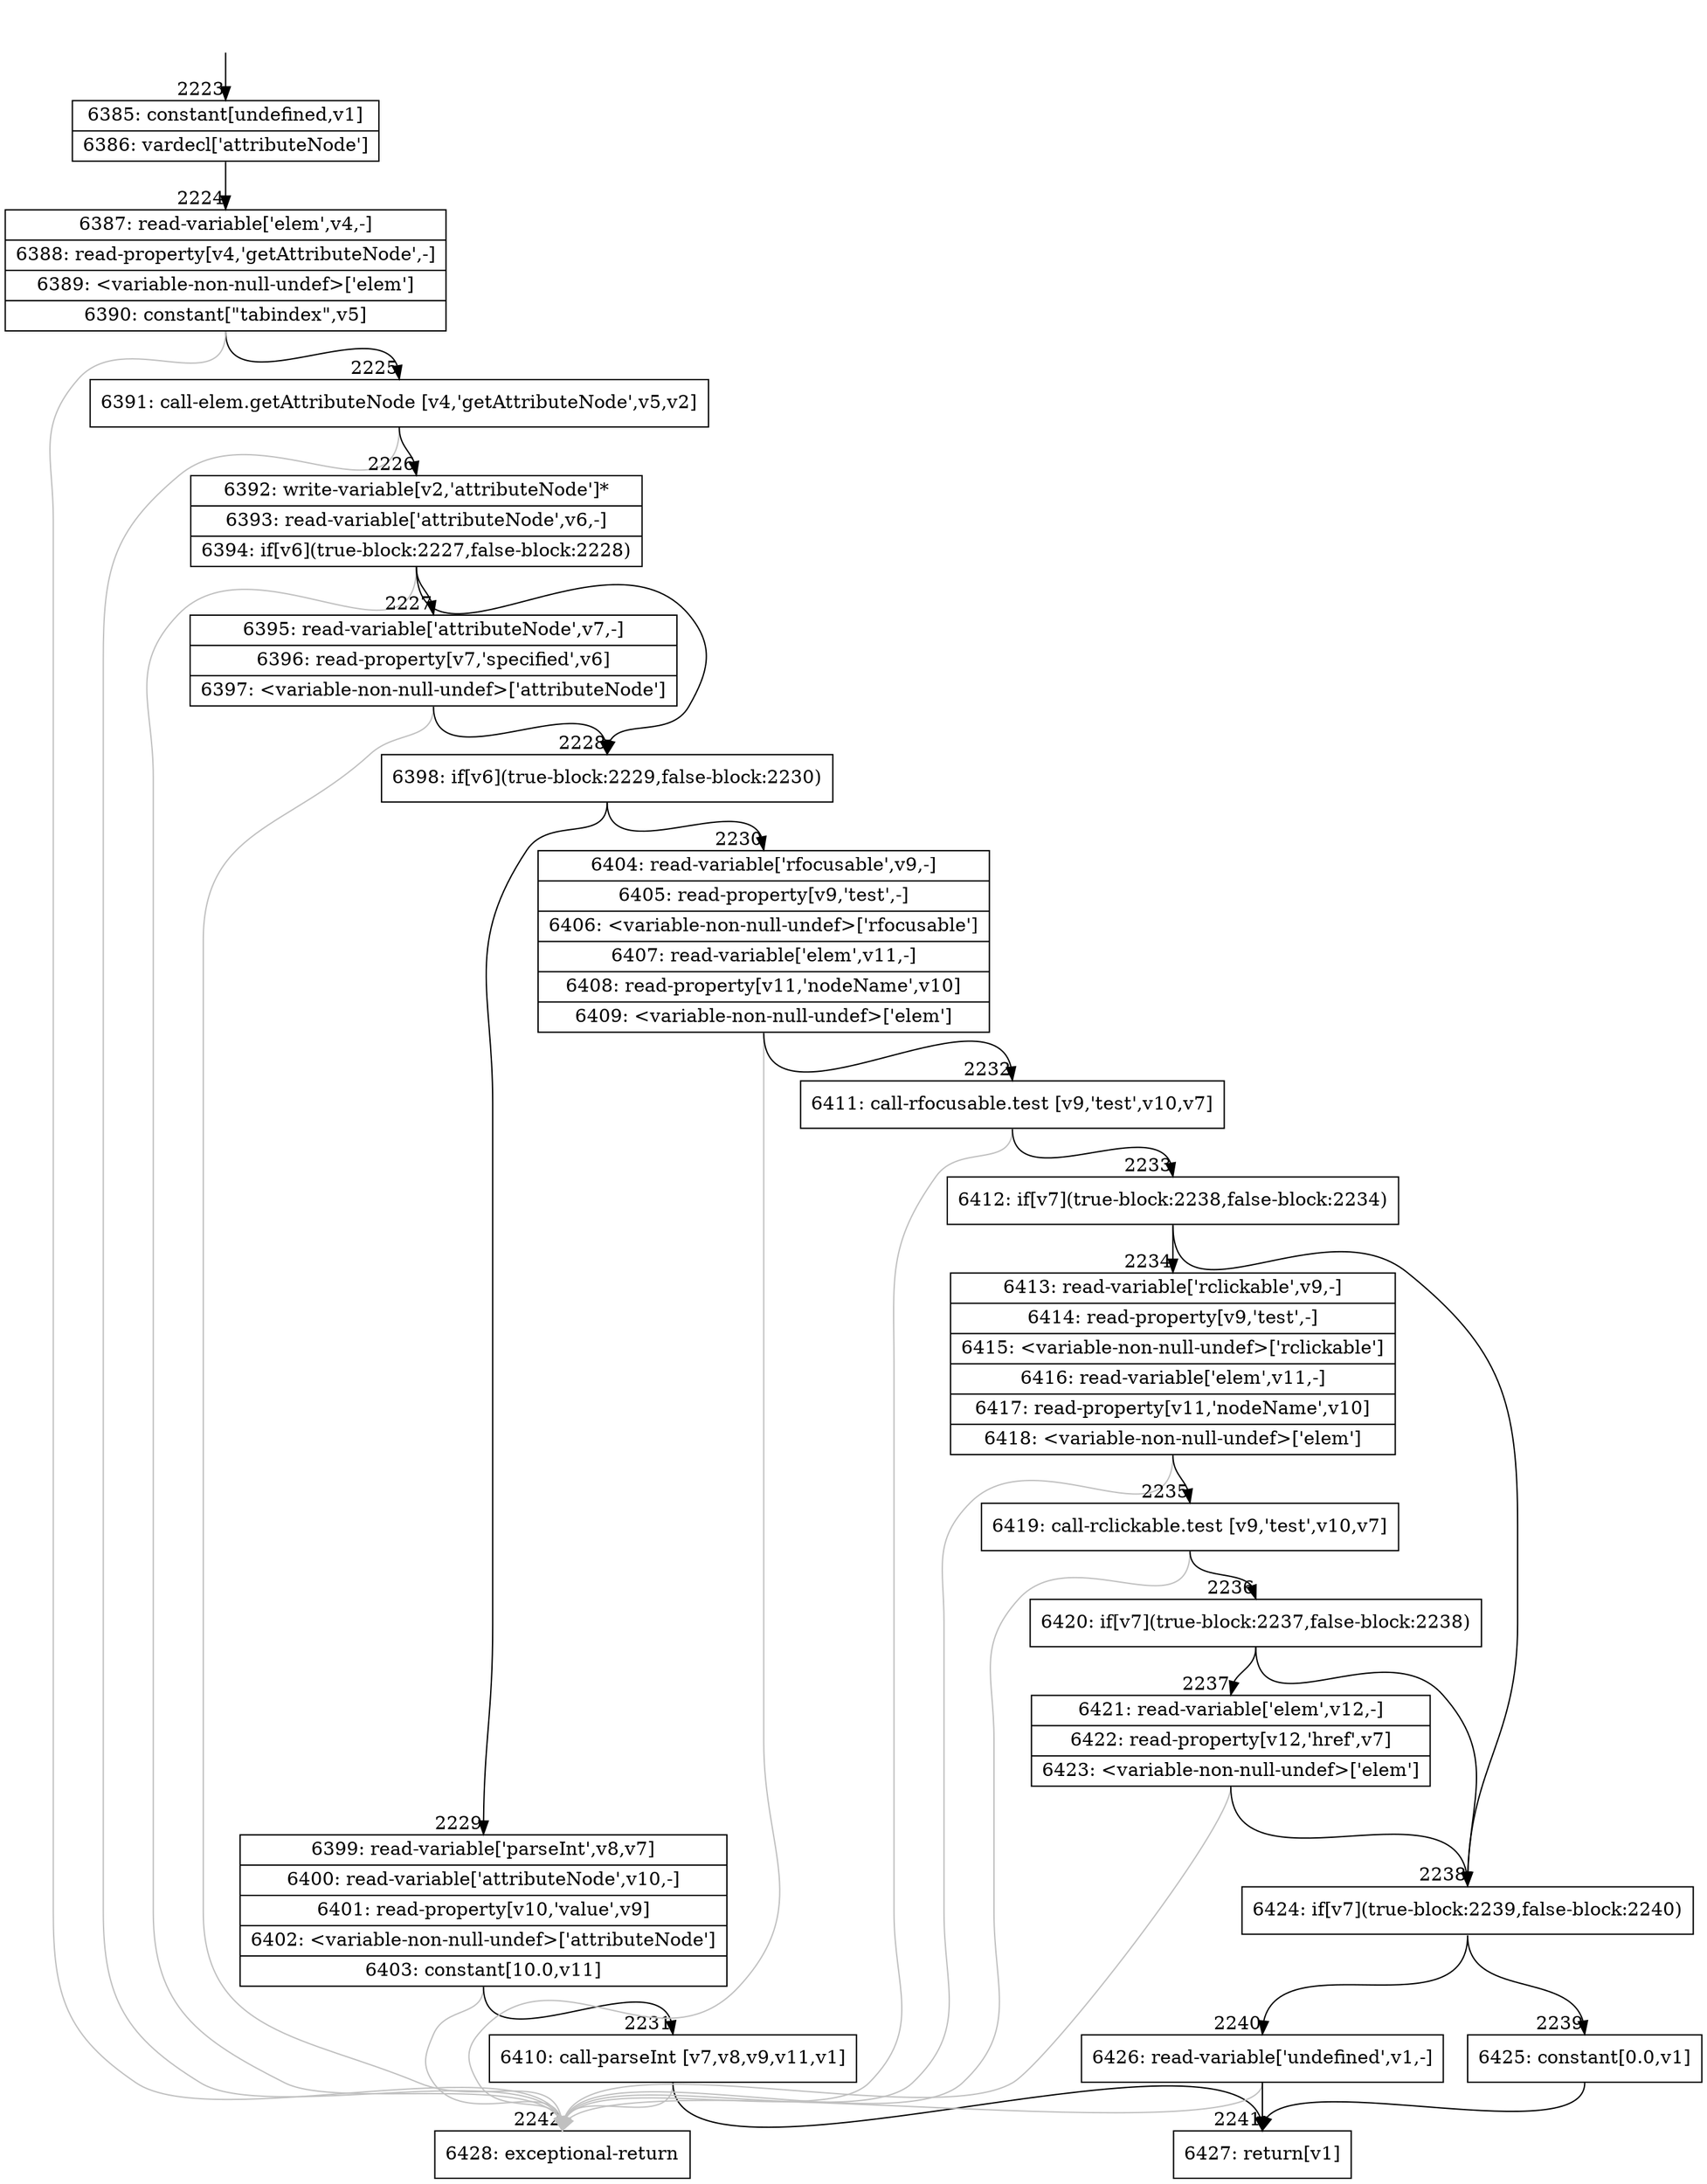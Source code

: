 digraph {
rankdir="TD"
BB_entry148[shape=none,label=""];
BB_entry148 -> BB2223 [tailport=s, headport=n, headlabel="    2223"]
BB2223 [shape=record label="{6385: constant[undefined,v1]|6386: vardecl['attributeNode']}" ] 
BB2223 -> BB2224 [tailport=s, headport=n, headlabel="      2224"]
BB2224 [shape=record label="{6387: read-variable['elem',v4,-]|6388: read-property[v4,'getAttributeNode',-]|6389: \<variable-non-null-undef\>['elem']|6390: constant[\"tabindex\",v5]}" ] 
BB2224 -> BB2225 [tailport=s, headport=n, headlabel="      2225"]
BB2224 -> BB2242 [tailport=s, headport=n, color=gray, headlabel="      2242"]
BB2225 [shape=record label="{6391: call-elem.getAttributeNode [v4,'getAttributeNode',v5,v2]}" ] 
BB2225 -> BB2226 [tailport=s, headport=n, headlabel="      2226"]
BB2225 -> BB2242 [tailport=s, headport=n, color=gray]
BB2226 [shape=record label="{6392: write-variable[v2,'attributeNode']*|6393: read-variable['attributeNode',v6,-]|6394: if[v6](true-block:2227,false-block:2228)}" ] 
BB2226 -> BB2228 [tailport=s, headport=n, headlabel="      2228"]
BB2226 -> BB2227 [tailport=s, headport=n, headlabel="      2227"]
BB2226 -> BB2242 [tailport=s, headport=n, color=gray]
BB2227 [shape=record label="{6395: read-variable['attributeNode',v7,-]|6396: read-property[v7,'specified',v6]|6397: \<variable-non-null-undef\>['attributeNode']}" ] 
BB2227 -> BB2228 [tailport=s, headport=n]
BB2227 -> BB2242 [tailport=s, headport=n, color=gray]
BB2228 [shape=record label="{6398: if[v6](true-block:2229,false-block:2230)}" ] 
BB2228 -> BB2229 [tailport=s, headport=n, headlabel="      2229"]
BB2228 -> BB2230 [tailport=s, headport=n, headlabel="      2230"]
BB2229 [shape=record label="{6399: read-variable['parseInt',v8,v7]|6400: read-variable['attributeNode',v10,-]|6401: read-property[v10,'value',v9]|6402: \<variable-non-null-undef\>['attributeNode']|6403: constant[10.0,v11]}" ] 
BB2229 -> BB2231 [tailport=s, headport=n, headlabel="      2231"]
BB2229 -> BB2242 [tailport=s, headport=n, color=gray]
BB2230 [shape=record label="{6404: read-variable['rfocusable',v9,-]|6405: read-property[v9,'test',-]|6406: \<variable-non-null-undef\>['rfocusable']|6407: read-variable['elem',v11,-]|6408: read-property[v11,'nodeName',v10]|6409: \<variable-non-null-undef\>['elem']}" ] 
BB2230 -> BB2232 [tailport=s, headport=n, headlabel="      2232"]
BB2230 -> BB2242 [tailport=s, headport=n, color=gray]
BB2231 [shape=record label="{6410: call-parseInt [v7,v8,v9,v11,v1]}" ] 
BB2231 -> BB2241 [tailport=s, headport=n, headlabel="      2241"]
BB2231 -> BB2242 [tailport=s, headport=n, color=gray]
BB2232 [shape=record label="{6411: call-rfocusable.test [v9,'test',v10,v7]}" ] 
BB2232 -> BB2233 [tailport=s, headport=n, headlabel="      2233"]
BB2232 -> BB2242 [tailport=s, headport=n, color=gray]
BB2233 [shape=record label="{6412: if[v7](true-block:2238,false-block:2234)}" ] 
BB2233 -> BB2238 [tailport=s, headport=n, headlabel="      2238"]
BB2233 -> BB2234 [tailport=s, headport=n, headlabel="      2234"]
BB2234 [shape=record label="{6413: read-variable['rclickable',v9,-]|6414: read-property[v9,'test',-]|6415: \<variable-non-null-undef\>['rclickable']|6416: read-variable['elem',v11,-]|6417: read-property[v11,'nodeName',v10]|6418: \<variable-non-null-undef\>['elem']}" ] 
BB2234 -> BB2235 [tailport=s, headport=n, headlabel="      2235"]
BB2234 -> BB2242 [tailport=s, headport=n, color=gray]
BB2235 [shape=record label="{6419: call-rclickable.test [v9,'test',v10,v7]}" ] 
BB2235 -> BB2236 [tailport=s, headport=n, headlabel="      2236"]
BB2235 -> BB2242 [tailport=s, headport=n, color=gray]
BB2236 [shape=record label="{6420: if[v7](true-block:2237,false-block:2238)}" ] 
BB2236 -> BB2238 [tailport=s, headport=n]
BB2236 -> BB2237 [tailport=s, headport=n, headlabel="      2237"]
BB2237 [shape=record label="{6421: read-variable['elem',v12,-]|6422: read-property[v12,'href',v7]|6423: \<variable-non-null-undef\>['elem']}" ] 
BB2237 -> BB2238 [tailport=s, headport=n]
BB2237 -> BB2242 [tailport=s, headport=n, color=gray]
BB2238 [shape=record label="{6424: if[v7](true-block:2239,false-block:2240)}" ] 
BB2238 -> BB2239 [tailport=s, headport=n, headlabel="      2239"]
BB2238 -> BB2240 [tailport=s, headport=n, headlabel="      2240"]
BB2239 [shape=record label="{6425: constant[0.0,v1]}" ] 
BB2239 -> BB2241 [tailport=s, headport=n]
BB2240 [shape=record label="{6426: read-variable['undefined',v1,-]}" ] 
BB2240 -> BB2241 [tailport=s, headport=n]
BB2240 -> BB2242 [tailport=s, headport=n, color=gray]
BB2241 [shape=record label="{6427: return[v1]}" ] 
BB2242 [shape=record label="{6428: exceptional-return}" ] 
//#$~ 2488
}
